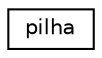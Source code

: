 digraph "Gráfico de Hierarquia de Classes"
{
  edge [fontname="Helvetica",fontsize="10",labelfontname="Helvetica",labelfontsize="10"];
  node [fontname="Helvetica",fontsize="10",shape=record];
  rankdir="LR";
  Node1 [label="pilha",height=0.2,width=0.4,color="black", fillcolor="white", style="filled",URL="$classpilha.html",tooltip="Classe que representa uma pilha. "];
}
